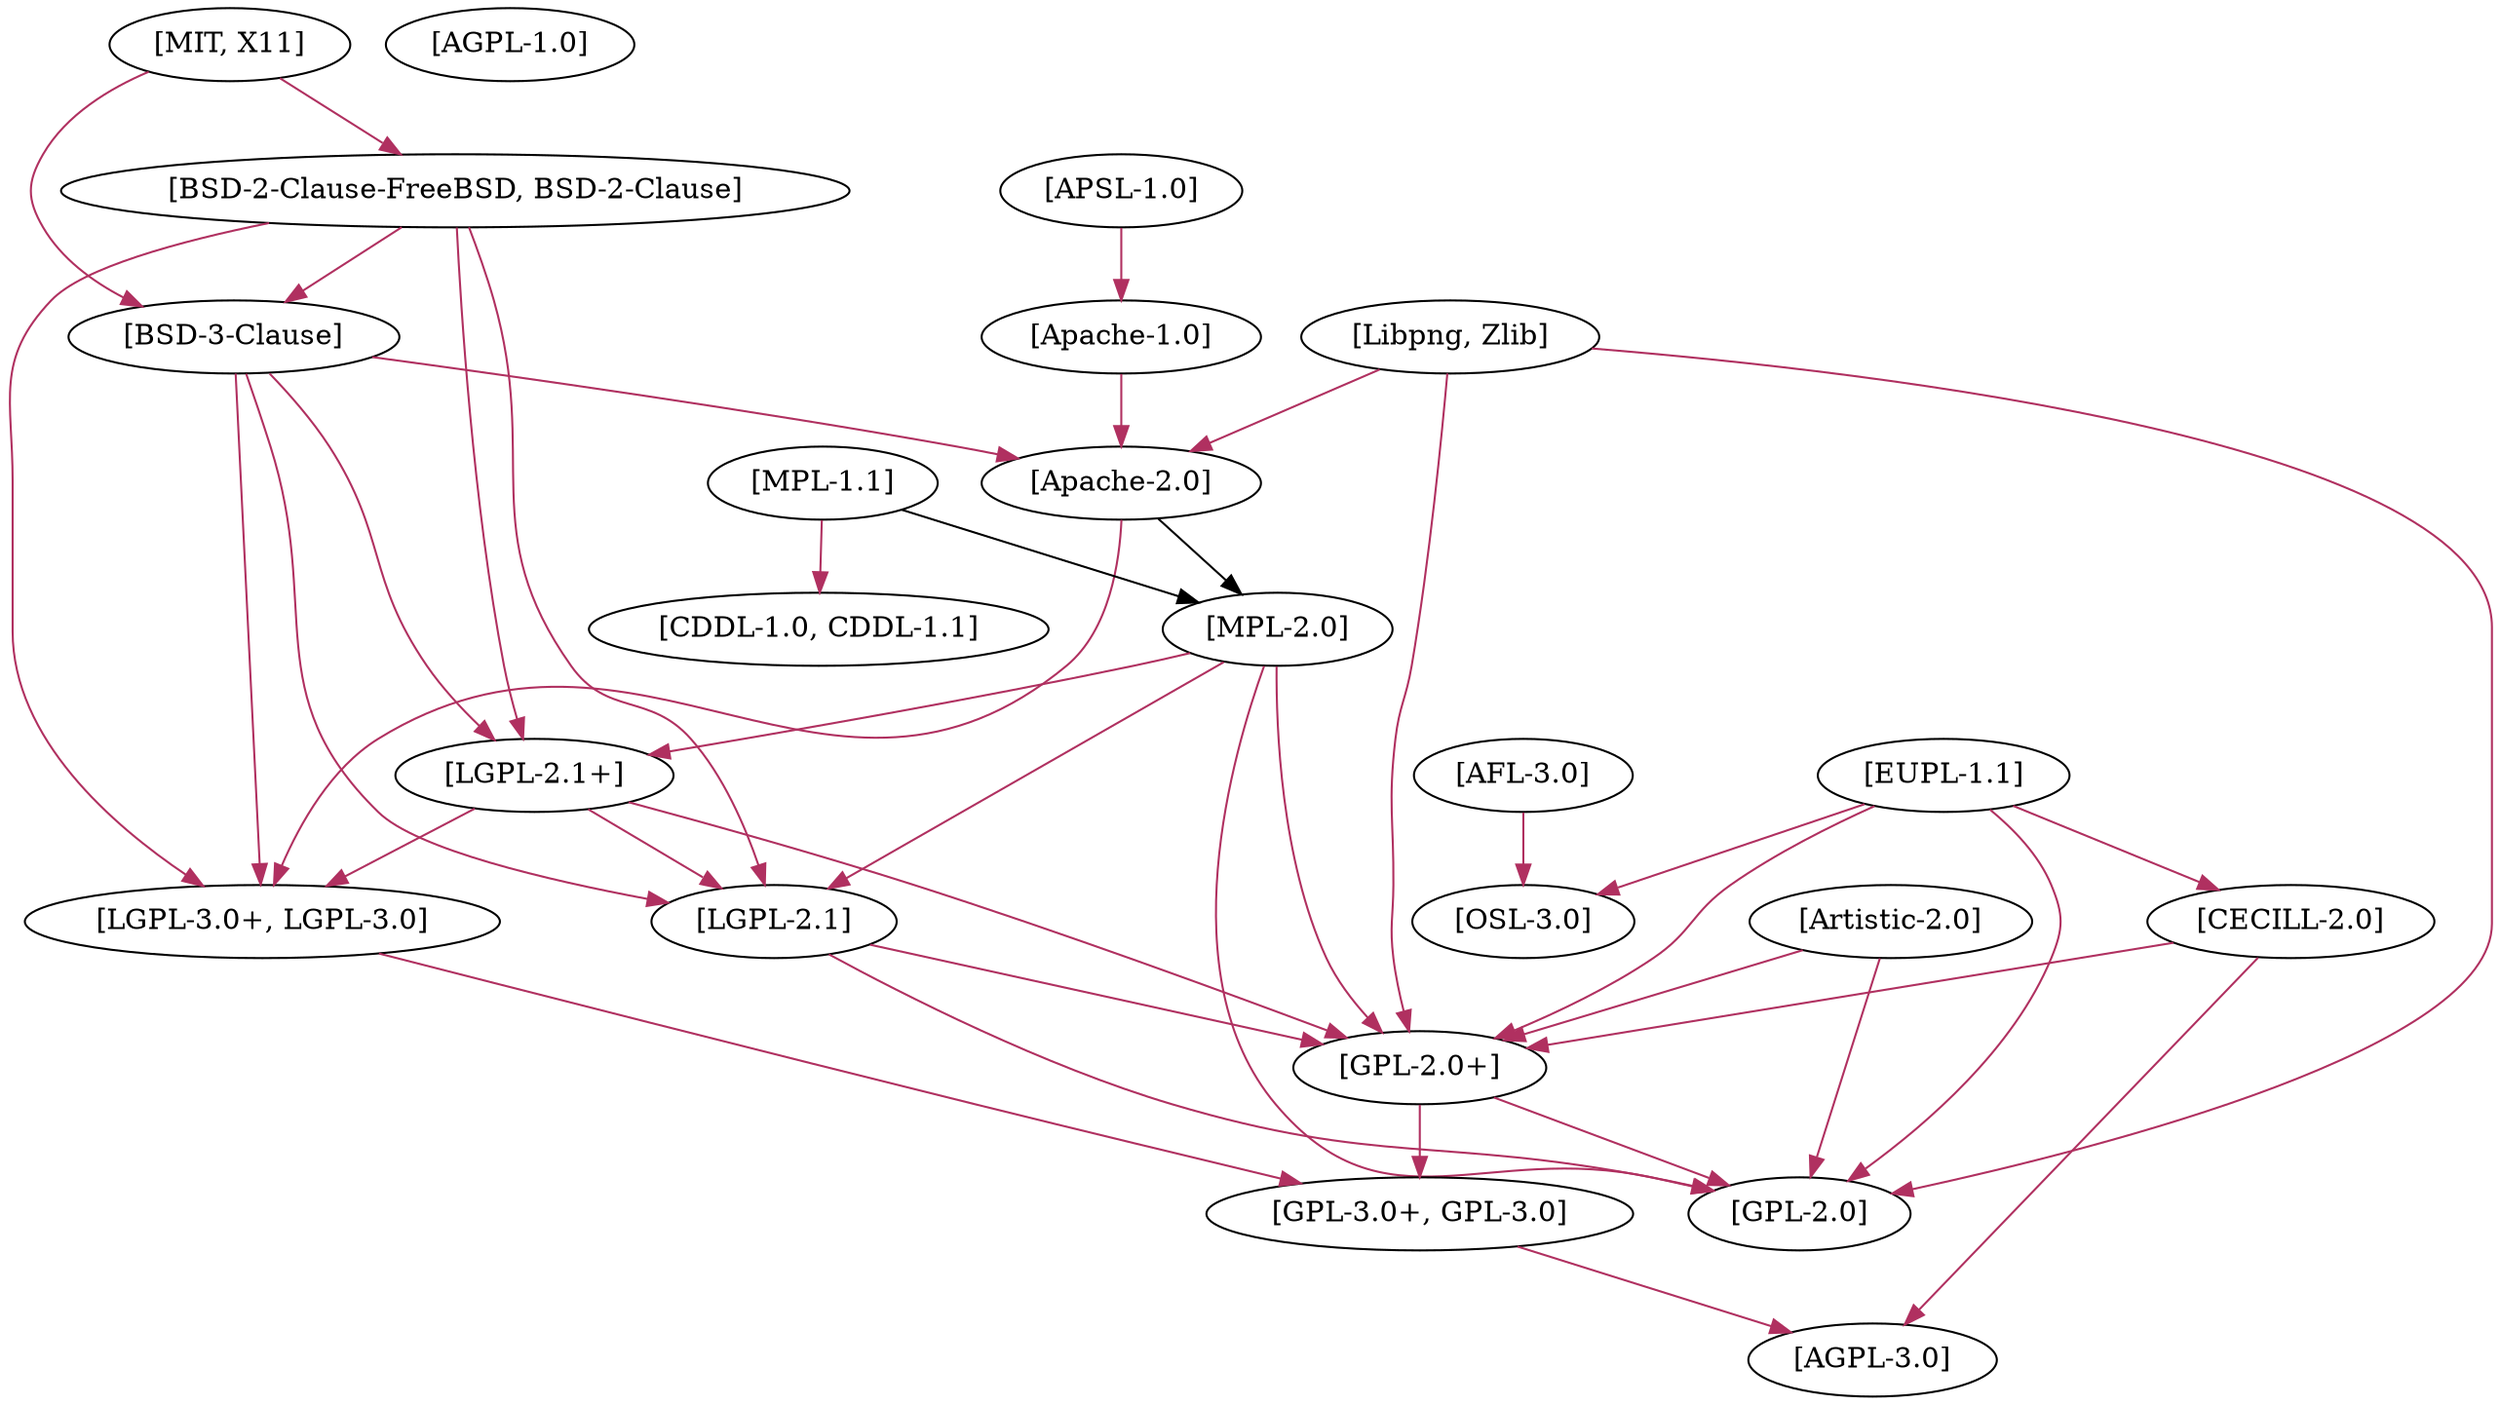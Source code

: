 digraph G {
  1 [ label="[AFL-3.0]" ];
  2 [ label="[MIT, X11]" ];
  3 [ label="[BSD-2-Clause-FreeBSD, BSD-2-Clause]" ];
  4 [ label="[BSD-3-Clause]" ];
  5 [ label="[Apache-2.0]" ];
  6 [ label="[Libpng, Zlib]" ];
  7 [ label="[CDDL-1.0, CDDL-1.1]" ];
  8 [ label="[MPL-1.1]" ];
  9 [ label="[Artistic-2.0]" ];
  10 [ label="[MPL-2.0]" ];
  11 [ label="[LGPL-2.1]" ];
  12 [ label="[LGPL-2.1+]" ];
  13 [ label="[LGPL-3.0+, LGPL-3.0]" ];
  14 [ label="[GPL-2.0]" ];
  15 [ label="[GPL-2.0+]" ];
  16 [ label="[GPL-3.0+, GPL-3.0]" ];
  17 [ label="[AGPL-3.0]" ];
  18 [ label="[OSL-3.0]" ];
  19 [ label="[EUPL-1.1]" ];
  20 [ label="[CECILL-2.0]" ];
  21 [ label="[AGPL-1.0]" ];
  22 [ label="[Apache-1.0]" ];
  23 [ label="[APSL-1.0]" ];
  1 -> 18 [ color="maroon" ];
  2 -> 3 [ color="maroon" ];
  2 -> 4 [ color="maroon" ];
  22 -> 5 [ color="maroon" ];
  3 -> 11 [ color="maroon" ];
  3 -> 12 [ color="maroon" ];
  3 -> 13 [ color="maroon" ];
  3 -> 4 [ color="maroon" ];
  4 -> 11 [ color="maroon" ];
  4 -> 12 [ color="maroon" ];
  4 -> 13 [ color="maroon" ];
  4 -> 5 [ color="maroon" ];
  5 -> 13 [ color="maroon" ];
  6 -> 5 [ color="maroon" ];
  6 -> 14 [ color="maroon" ];
  6 -> 15 [ color="maroon" ];
  8 -> 7 [ color="maroon" ];
  9 -> 15 [ color="maroon" ];
  9 -> 14 [ color="maroon" ];
  10 -> 14 [ color="maroon" ];
  10 -> 15 [ color="maroon" ];
  10 -> 11 [ color="maroon" ];
  10 -> 12 [ color="maroon" ];
  11 -> 14 [ color="maroon" ];
  11 -> 15 [ color="maroon" ];
  12 -> 11 [ color="maroon" ];
  12 -> 15 [ color="maroon" ];
  12 -> 13 [ color="maroon" ];
  13 -> 16 [ color="maroon" ];
  15 -> 14 [ color="maroon" ];
  15 -> 16 [ color="maroon" ];
  16 -> 17 [ color="maroon" ];
  19 -> 18 [ color="maroon" ];
  19 -> 14 [ color="maroon" ];
  19 -> 15 [ color="maroon" ];
  19 -> 20 [ color="maroon" ];
  20 -> 15 [ color="maroon" ];
  20 -> 17 [ color="maroon" ];
  5 -> 10 [ color="black" ];
  8 -> 10 [ color="black" ];
  23 -> 22 [ color="maroon" ];
}
